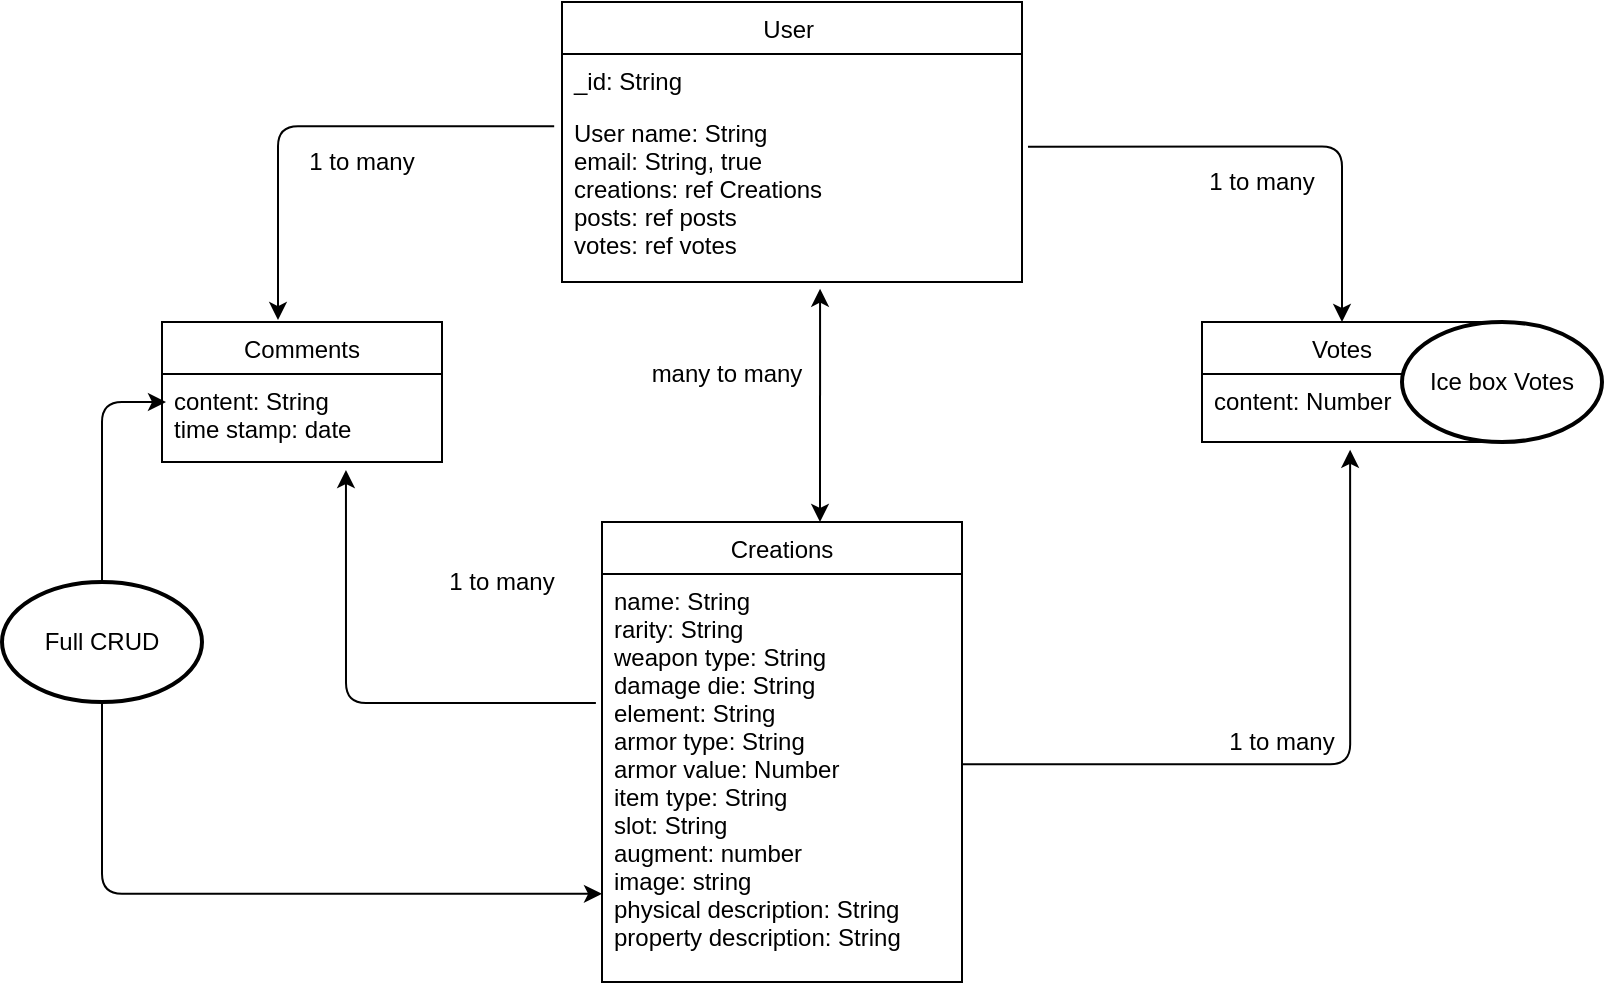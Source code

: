 <mxfile>
    <diagram id="-iR5DneOQ1wKgiTfVXWQ" name="Page-1">
        <mxGraphModel dx="796" dy="790" grid="1" gridSize="10" guides="1" tooltips="1" connect="1" arrows="1" fold="1" page="1" pageScale="1" pageWidth="850" pageHeight="1100" math="0" shadow="0">
            <root>
                <mxCell id="0"/>
                <mxCell id="1" parent="0"/>
                <mxCell id="9" value="User " style="swimlane;fontStyle=0;childLayout=stackLayout;horizontal=1;startSize=26;fillColor=none;horizontalStack=0;resizeParent=1;resizeParentMax=0;resizeLast=0;collapsible=1;marginBottom=0;" parent="1" vertex="1">
                    <mxGeometry x="290" y="20" width="230" height="140" as="geometry"/>
                </mxCell>
                <mxCell id="10" value="_id: String&#10;" style="text;strokeColor=none;fillColor=none;align=left;verticalAlign=top;spacingLeft=4;spacingRight=4;overflow=hidden;rotatable=0;points=[[0,0.5],[1,0.5]];portConstraint=eastwest;" parent="9" vertex="1">
                    <mxGeometry y="26" width="230" height="26" as="geometry"/>
                </mxCell>
                <mxCell id="12" value="User name: String&#10;email: String, true&#10;creations: ref Creations&#10;posts: ref posts&#10;votes: ref votes" style="text;strokeColor=none;fillColor=none;align=left;verticalAlign=top;spacingLeft=4;spacingRight=4;overflow=hidden;rotatable=0;points=[[0,0.5],[1,0.5]];portConstraint=eastwest;" parent="9" vertex="1">
                    <mxGeometry y="52" width="230" height="88" as="geometry"/>
                </mxCell>
                <mxCell id="13" value="Comments" style="swimlane;fontStyle=0;childLayout=stackLayout;horizontal=1;startSize=26;fillColor=none;horizontalStack=0;resizeParent=1;resizeParentMax=0;resizeLast=0;collapsible=1;marginBottom=0;" parent="1" vertex="1">
                    <mxGeometry x="90" y="180" width="140" height="70" as="geometry"/>
                </mxCell>
                <mxCell id="14" value="content: String&#10;time stamp: date" style="text;strokeColor=none;fillColor=none;align=left;verticalAlign=top;spacingLeft=4;spacingRight=4;overflow=hidden;rotatable=0;points=[[0,0.5],[1,0.5]];portConstraint=eastwest;" parent="13" vertex="1">
                    <mxGeometry y="26" width="140" height="44" as="geometry"/>
                </mxCell>
                <mxCell id="19" value="" style="edgeStyle=elbowEdgeStyle;elbow=horizontal;endArrow=classic;html=1;exitX=-0.017;exitY=0.115;exitDx=0;exitDy=0;exitPerimeter=0;entryX=0.414;entryY=-0.014;entryDx=0;entryDy=0;entryPerimeter=0;" parent="1" source="12" target="13" edge="1">
                    <mxGeometry width="50" height="50" relative="1" as="geometry">
                        <mxPoint x="430" y="320" as="sourcePoint"/>
                        <mxPoint x="150" y="140" as="targetPoint"/>
                        <Array as="points">
                            <mxPoint x="148" y="140"/>
                            <mxPoint x="150" y="90"/>
                        </Array>
                    </mxGeometry>
                </mxCell>
                <mxCell id="20" value="1 to many" style="text;html=1;strokeColor=none;fillColor=none;align=center;verticalAlign=middle;whiteSpace=wrap;rounded=0;" parent="1" vertex="1">
                    <mxGeometry x="160" y="90" width="60" height="20" as="geometry"/>
                </mxCell>
                <mxCell id="21" value="Creations" style="swimlane;fontStyle=0;childLayout=stackLayout;horizontal=1;startSize=26;fillColor=none;horizontalStack=0;resizeParent=1;resizeParentMax=0;resizeLast=0;collapsible=1;marginBottom=0;" parent="1" vertex="1">
                    <mxGeometry x="310" y="280" width="180" height="230" as="geometry"/>
                </mxCell>
                <mxCell id="22" value="name: String&#10;rarity: String&#10;weapon type: String&#10;damage die: String&#10;element: String&#10;armor type: String&#10;armor value: Number&#10;item type: String&#10;slot: String&#10;augment: number&#10;image: string&#10;physical description: String&#10;property description: String" style="text;strokeColor=none;fillColor=none;align=left;verticalAlign=top;spacingLeft=4;spacingRight=4;overflow=hidden;rotatable=0;points=[[0,0.5],[1,0.5]];portConstraint=eastwest;" parent="21" vertex="1">
                    <mxGeometry y="26" width="180" height="204" as="geometry"/>
                </mxCell>
                <mxCell id="25" value="" style="edgeStyle=segmentEdgeStyle;endArrow=classic;html=1;entryX=0.657;entryY=1.091;entryDx=0;entryDy=0;entryPerimeter=0;exitX=-0.017;exitY=0.316;exitDx=0;exitDy=0;exitPerimeter=0;" parent="1" target="14" edge="1" source="22">
                    <mxGeometry width="50" height="50" relative="1" as="geometry">
                        <mxPoint x="330" y="321" as="sourcePoint"/>
                        <mxPoint x="480" y="260" as="targetPoint"/>
                    </mxGeometry>
                </mxCell>
                <mxCell id="26" value="1 to many" style="text;html=1;strokeColor=none;fillColor=none;align=center;verticalAlign=middle;whiteSpace=wrap;rounded=0;" parent="1" vertex="1">
                    <mxGeometry x="230" y="300" width="60" height="20" as="geometry"/>
                </mxCell>
                <mxCell id="49" value="Votes" style="swimlane;fontStyle=0;childLayout=stackLayout;horizontal=1;startSize=26;horizontalStack=0;resizeParent=1;resizeParentMax=0;resizeLast=0;collapsible=1;marginBottom=0;" parent="1" vertex="1">
                    <mxGeometry x="610" y="180" width="140" height="60" as="geometry"/>
                </mxCell>
                <mxCell id="50" value="content: Number" style="text;strokeColor=none;fillColor=none;align=left;verticalAlign=top;spacingLeft=4;spacingRight=4;overflow=hidden;rotatable=0;points=[[0,0.5],[1,0.5]];portConstraint=eastwest;" parent="49" vertex="1">
                    <mxGeometry y="26" width="140" height="34" as="geometry"/>
                </mxCell>
                <mxCell id="53" value="" style="edgeStyle=segmentEdgeStyle;endArrow=classic;html=1;exitX=1.013;exitY=0.231;exitDx=0;exitDy=0;exitPerimeter=0;entryX=0.5;entryY=0;entryDx=0;entryDy=0;" parent="1" source="12" target="49" edge="1">
                    <mxGeometry width="50" height="50" relative="1" as="geometry">
                        <mxPoint x="620" y="100" as="sourcePoint"/>
                        <mxPoint x="670" y="50" as="targetPoint"/>
                    </mxGeometry>
                </mxCell>
                <mxCell id="54" value="1 to many" style="text;html=1;strokeColor=none;fillColor=none;align=center;verticalAlign=middle;whiteSpace=wrap;rounded=0;" parent="1" vertex="1">
                    <mxGeometry x="610" y="100" width="60" height="20" as="geometry"/>
                </mxCell>
                <mxCell id="55" value="" style="edgeStyle=segmentEdgeStyle;endArrow=classic;html=1;entryX=0.529;entryY=1.115;entryDx=0;entryDy=0;entryPerimeter=0;exitX=1;exitY=0.466;exitDx=0;exitDy=0;exitPerimeter=0;" parent="1" source="22" target="50" edge="1">
                    <mxGeometry width="50" height="50" relative="1" as="geometry">
                        <mxPoint x="430" y="310" as="sourcePoint"/>
                        <mxPoint x="480" y="260" as="targetPoint"/>
                        <Array as="points">
                            <mxPoint x="684" y="401"/>
                        </Array>
                    </mxGeometry>
                </mxCell>
                <mxCell id="56" value="1 to many" style="text;html=1;strokeColor=none;fillColor=none;align=center;verticalAlign=middle;whiteSpace=wrap;rounded=0;" parent="1" vertex="1">
                    <mxGeometry x="620" y="380" width="60" height="20" as="geometry"/>
                </mxCell>
                <mxCell id="57" value="" style="endArrow=classic;startArrow=classic;html=1;entryX=0.561;entryY=1.038;entryDx=0;entryDy=0;entryPerimeter=0;" parent="1" target="12" edge="1">
                    <mxGeometry width="50" height="50" relative="1" as="geometry">
                        <mxPoint x="419" y="280" as="sourcePoint"/>
                        <mxPoint x="480" y="260" as="targetPoint"/>
                    </mxGeometry>
                </mxCell>
                <mxCell id="58" value="many to many" style="text;html=1;strokeColor=none;fillColor=none;align=center;verticalAlign=middle;whiteSpace=wrap;rounded=0;" parent="1" vertex="1">
                    <mxGeometry x="330" y="196" width="85" height="20" as="geometry"/>
                </mxCell>
                <mxCell id="59" value="Full CRUD" style="strokeWidth=2;html=1;shape=mxgraph.flowchart.start_1;whiteSpace=wrap;" parent="1" vertex="1">
                    <mxGeometry x="10" y="310" width="100" height="60" as="geometry"/>
                </mxCell>
                <mxCell id="62" value="" style="edgeStyle=segmentEdgeStyle;endArrow=classic;html=1;exitX=0.5;exitY=0;exitDx=0;exitDy=0;exitPerimeter=0;" parent="1" source="59" edge="1">
                    <mxGeometry width="50" height="50" relative="1" as="geometry">
                        <mxPoint x="10" y="231" as="sourcePoint"/>
                        <mxPoint x="92" y="220" as="targetPoint"/>
                        <Array as="points">
                            <mxPoint x="60" y="220"/>
                            <mxPoint x="92" y="220"/>
                        </Array>
                    </mxGeometry>
                </mxCell>
                <mxCell id="66" value="Ice box Votes" style="strokeWidth=2;html=1;shape=mxgraph.flowchart.start_1;whiteSpace=wrap;" parent="1" vertex="1">
                    <mxGeometry x="710" y="180" width="100" height="60" as="geometry"/>
                </mxCell>
                <mxCell id="70" value="" style="edgeStyle=segmentEdgeStyle;endArrow=classic;html=1;entryX=0;entryY=0.784;entryDx=0;entryDy=0;entryPerimeter=0;exitX=0.5;exitY=1;exitDx=0;exitDy=0;exitPerimeter=0;" edge="1" parent="1" source="59" target="22">
                    <mxGeometry width="50" height="50" relative="1" as="geometry">
                        <mxPoint x="50" y="400" as="sourcePoint"/>
                        <mxPoint x="160" y="420" as="targetPoint"/>
                        <Array as="points">
                            <mxPoint x="60" y="466"/>
                        </Array>
                    </mxGeometry>
                </mxCell>
            </root>
        </mxGraphModel>
    </diagram>
</mxfile>